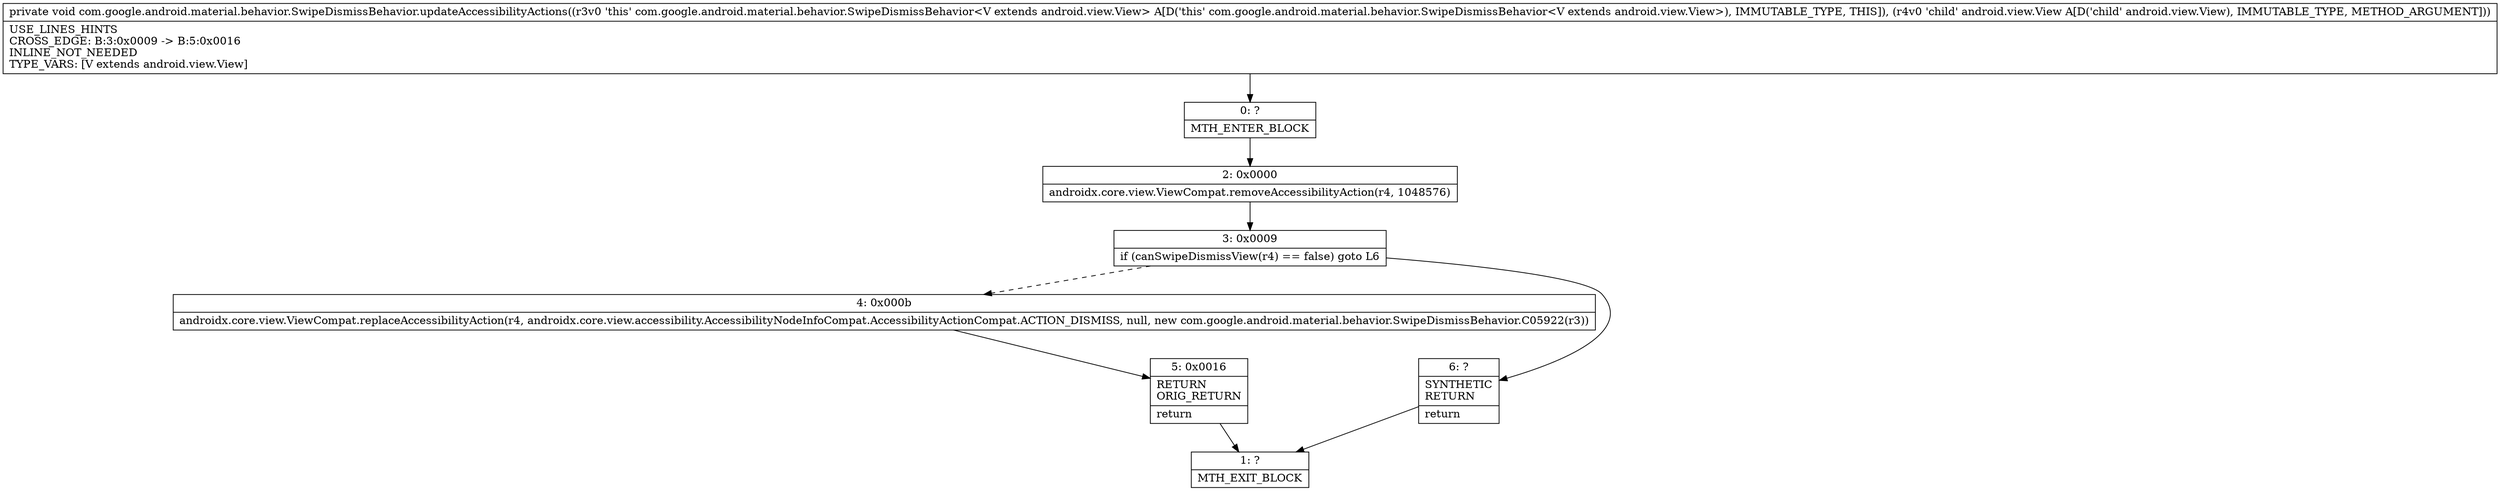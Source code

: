 digraph "CFG forcom.google.android.material.behavior.SwipeDismissBehavior.updateAccessibilityActions(Landroid\/view\/View;)V" {
Node_0 [shape=record,label="{0\:\ ?|MTH_ENTER_BLOCK\l}"];
Node_2 [shape=record,label="{2\:\ 0x0000|androidx.core.view.ViewCompat.removeAccessibilityAction(r4, 1048576)\l}"];
Node_3 [shape=record,label="{3\:\ 0x0009|if (canSwipeDismissView(r4) == false) goto L6\l}"];
Node_4 [shape=record,label="{4\:\ 0x000b|androidx.core.view.ViewCompat.replaceAccessibilityAction(r4, androidx.core.view.accessibility.AccessibilityNodeInfoCompat.AccessibilityActionCompat.ACTION_DISMISS, null, new com.google.android.material.behavior.SwipeDismissBehavior.C05922(r3))\l}"];
Node_5 [shape=record,label="{5\:\ 0x0016|RETURN\lORIG_RETURN\l|return\l}"];
Node_1 [shape=record,label="{1\:\ ?|MTH_EXIT_BLOCK\l}"];
Node_6 [shape=record,label="{6\:\ ?|SYNTHETIC\lRETURN\l|return\l}"];
MethodNode[shape=record,label="{private void com.google.android.material.behavior.SwipeDismissBehavior.updateAccessibilityActions((r3v0 'this' com.google.android.material.behavior.SwipeDismissBehavior\<V extends android.view.View\> A[D('this' com.google.android.material.behavior.SwipeDismissBehavior\<V extends android.view.View\>), IMMUTABLE_TYPE, THIS]), (r4v0 'child' android.view.View A[D('child' android.view.View), IMMUTABLE_TYPE, METHOD_ARGUMENT]))  | USE_LINES_HINTS\lCROSS_EDGE: B:3:0x0009 \-\> B:5:0x0016\lINLINE_NOT_NEEDED\lTYPE_VARS: [V extends android.view.View]\l}"];
MethodNode -> Node_0;Node_0 -> Node_2;
Node_2 -> Node_3;
Node_3 -> Node_4[style=dashed];
Node_3 -> Node_6;
Node_4 -> Node_5;
Node_5 -> Node_1;
Node_6 -> Node_1;
}

